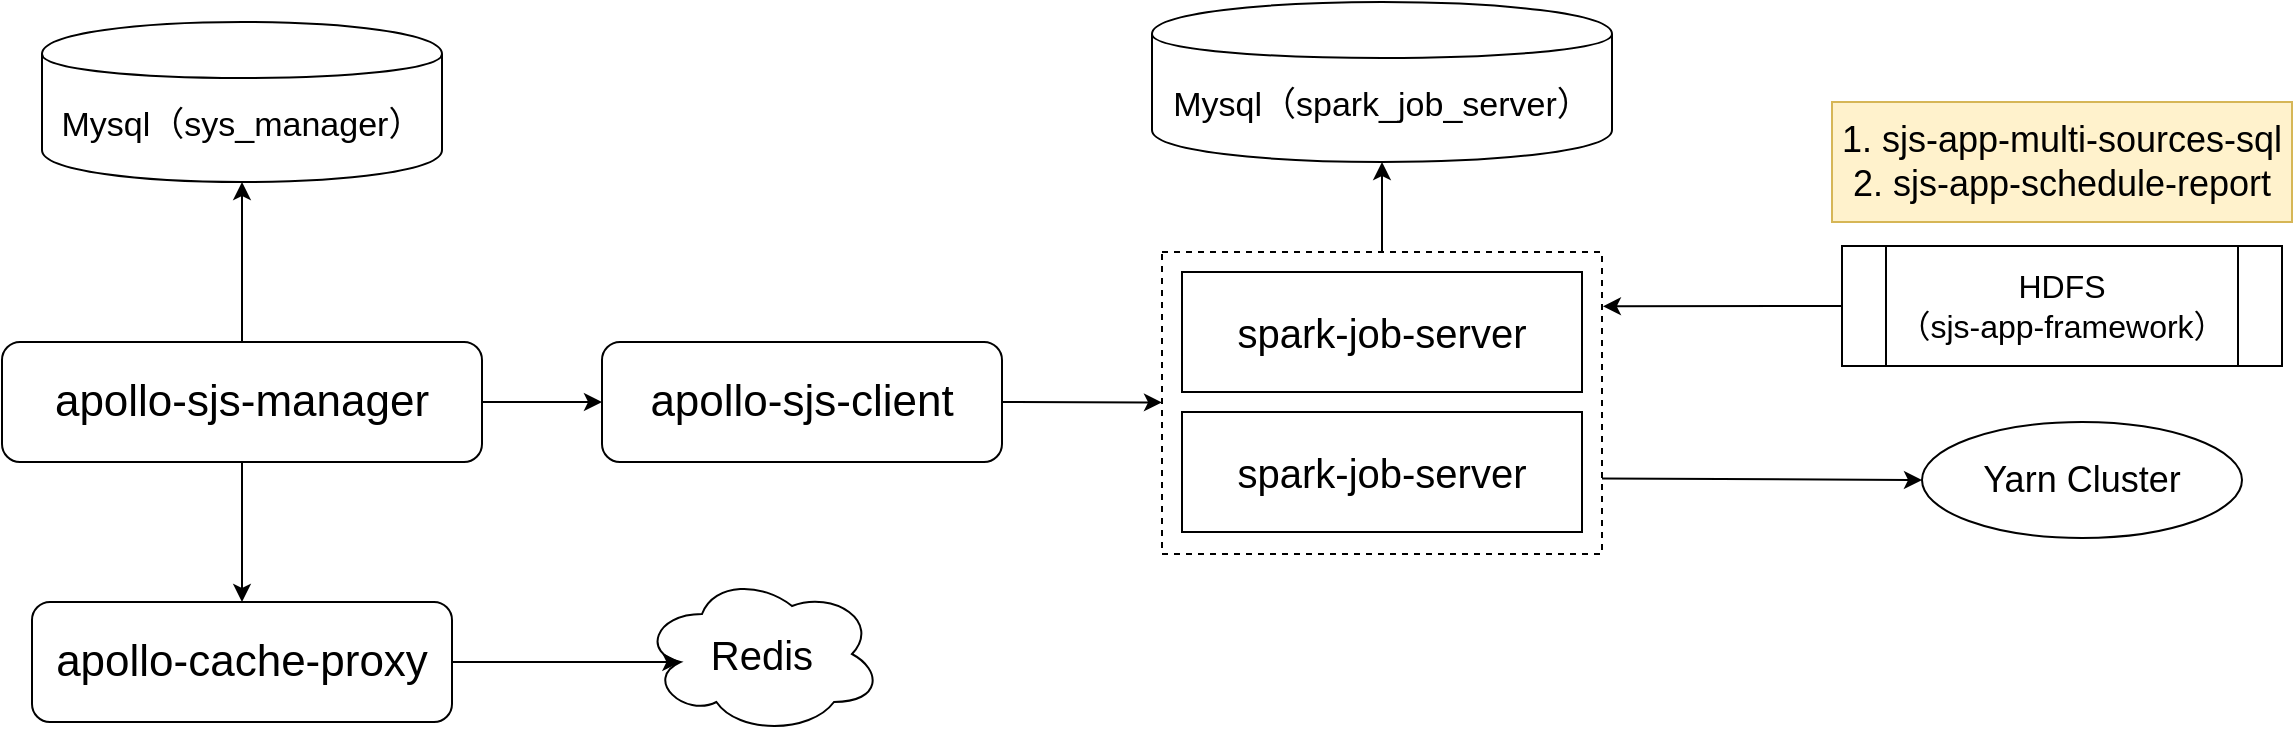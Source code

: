 <mxfile version="12.8.2" type="github"><diagram id="Or4aAMLVj88O0oJk9o6u" name="第 1 页"><mxGraphModel dx="1422" dy="772" grid="1" gridSize="10" guides="1" tooltips="1" connect="1" arrows="1" fold="1" page="1" pageScale="1" pageWidth="3000" pageHeight="2000" math="0" shadow="0"><root><mxCell id="0"/><mxCell id="1" parent="0"/><mxCell id="iIl-OaGfOnOeiOTD3pTd-2" value="&lt;font style=&quot;font-size: 22px&quot;&gt;apollo-sjs-manager&lt;/font&gt;" style="rounded=1;whiteSpace=wrap;html=1;" vertex="1" parent="1"><mxGeometry x="200" y="350" width="240" height="60" as="geometry"/></mxCell><mxCell id="iIl-OaGfOnOeiOTD3pTd-3" value="&lt;font style=&quot;font-size: 17px&quot;&gt;Mysql（sys_manager）&lt;/font&gt;" style="shape=cylinder;whiteSpace=wrap;html=1;boundedLbl=1;backgroundOutline=1;" vertex="1" parent="1"><mxGeometry x="220" y="190" width="200" height="80" as="geometry"/></mxCell><mxCell id="iIl-OaGfOnOeiOTD3pTd-4" value="" style="endArrow=classic;html=1;exitX=0.5;exitY=0;exitDx=0;exitDy=0;entryX=0.5;entryY=1;entryDx=0;entryDy=0;" edge="1" parent="1" source="iIl-OaGfOnOeiOTD3pTd-2" target="iIl-OaGfOnOeiOTD3pTd-3"><mxGeometry width="50" height="50" relative="1" as="geometry"><mxPoint x="280" y="480" as="sourcePoint"/><mxPoint x="330" y="430" as="targetPoint"/></mxGeometry></mxCell><mxCell id="iIl-OaGfOnOeiOTD3pTd-5" value="&lt;font style=&quot;font-size: 22px&quot;&gt;apollo-cache-proxy&lt;/font&gt;" style="rounded=1;whiteSpace=wrap;html=1;" vertex="1" parent="1"><mxGeometry x="215" y="480" width="210" height="60" as="geometry"/></mxCell><mxCell id="iIl-OaGfOnOeiOTD3pTd-6" value="" style="endArrow=classic;html=1;exitX=0.5;exitY=1;exitDx=0;exitDy=0;entryX=0.5;entryY=0;entryDx=0;entryDy=0;" edge="1" parent="1" source="iIl-OaGfOnOeiOTD3pTd-2" target="iIl-OaGfOnOeiOTD3pTd-5"><mxGeometry width="50" height="50" relative="1" as="geometry"><mxPoint x="500" y="470" as="sourcePoint"/><mxPoint x="550" y="420" as="targetPoint"/></mxGeometry></mxCell><mxCell id="iIl-OaGfOnOeiOTD3pTd-7" value="&lt;font style=&quot;font-size: 20px&quot;&gt;Redis&lt;/font&gt;" style="ellipse;shape=cloud;whiteSpace=wrap;html=1;" vertex="1" parent="1"><mxGeometry x="520" y="466" width="120" height="80" as="geometry"/></mxCell><mxCell id="iIl-OaGfOnOeiOTD3pTd-8" value="" style="endArrow=classic;html=1;exitX=1;exitY=0.5;exitDx=0;exitDy=0;entryX=0.16;entryY=0.55;entryDx=0;entryDy=0;entryPerimeter=0;" edge="1" parent="1" source="iIl-OaGfOnOeiOTD3pTd-5" target="iIl-OaGfOnOeiOTD3pTd-7"><mxGeometry width="50" height="50" relative="1" as="geometry"><mxPoint x="660" y="620" as="sourcePoint"/><mxPoint x="710" y="570" as="targetPoint"/></mxGeometry></mxCell><mxCell id="iIl-OaGfOnOeiOTD3pTd-9" value="&lt;font style=&quot;font-size: 22px&quot;&gt;apollo-sjs-client&lt;/font&gt;" style="rounded=1;whiteSpace=wrap;html=1;" vertex="1" parent="1"><mxGeometry x="500" y="350" width="200" height="60" as="geometry"/></mxCell><mxCell id="iIl-OaGfOnOeiOTD3pTd-14" value="" style="group" vertex="1" connectable="0" parent="1"><mxGeometry x="780" y="305" width="220" height="150" as="geometry"/></mxCell><mxCell id="iIl-OaGfOnOeiOTD3pTd-13" value="" style="rounded=0;whiteSpace=wrap;html=1;fillColor=none;dashed=1;" vertex="1" parent="iIl-OaGfOnOeiOTD3pTd-14"><mxGeometry width="220" height="151" as="geometry"/></mxCell><mxCell id="iIl-OaGfOnOeiOTD3pTd-11" value="&lt;font style=&quot;font-size: 20px&quot;&gt;spark-job-server&lt;/font&gt;" style="rounded=0;whiteSpace=wrap;html=1;" vertex="1" parent="iIl-OaGfOnOeiOTD3pTd-14"><mxGeometry x="10" y="10" width="200" height="60" as="geometry"/></mxCell><mxCell id="iIl-OaGfOnOeiOTD3pTd-12" value="&lt;font style=&quot;font-size: 20px&quot;&gt;spark-job-server&lt;/font&gt;" style="rounded=0;whiteSpace=wrap;html=1;" vertex="1" parent="iIl-OaGfOnOeiOTD3pTd-14"><mxGeometry x="10" y="80" width="200" height="60" as="geometry"/></mxCell><mxCell id="iIl-OaGfOnOeiOTD3pTd-15" value="" style="endArrow=classic;html=1;exitX=1;exitY=0.5;exitDx=0;exitDy=0;entryX=0;entryY=0.5;entryDx=0;entryDy=0;" edge="1" parent="1" source="iIl-OaGfOnOeiOTD3pTd-2" target="iIl-OaGfOnOeiOTD3pTd-9"><mxGeometry width="50" height="50" relative="1" as="geometry"><mxPoint x="450" y="470" as="sourcePoint"/><mxPoint x="500" y="420" as="targetPoint"/></mxGeometry></mxCell><mxCell id="iIl-OaGfOnOeiOTD3pTd-16" value="" style="endArrow=classic;html=1;exitX=1;exitY=0.5;exitDx=0;exitDy=0;" edge="1" parent="1" source="iIl-OaGfOnOeiOTD3pTd-9" target="iIl-OaGfOnOeiOTD3pTd-13"><mxGeometry width="50" height="50" relative="1" as="geometry"><mxPoint x="730" y="510" as="sourcePoint"/><mxPoint x="780" y="460" as="targetPoint"/></mxGeometry></mxCell><mxCell id="iIl-OaGfOnOeiOTD3pTd-17" value="&lt;font style=&quot;font-size: 17px&quot;&gt;Mysql（spark_job_server）&lt;/font&gt;" style="shape=cylinder;whiteSpace=wrap;html=1;boundedLbl=1;backgroundOutline=1;" vertex="1" parent="1"><mxGeometry x="775" y="180" width="230" height="80" as="geometry"/></mxCell><mxCell id="iIl-OaGfOnOeiOTD3pTd-19" value="" style="endArrow=classic;html=1;exitX=0.5;exitY=0;exitDx=0;exitDy=0;entryX=0.5;entryY=1;entryDx=0;entryDy=0;" edge="1" parent="1" source="iIl-OaGfOnOeiOTD3pTd-13" target="iIl-OaGfOnOeiOTD3pTd-17"><mxGeometry width="50" height="50" relative="1" as="geometry"><mxPoint x="900" y="550" as="sourcePoint"/><mxPoint x="950" y="500" as="targetPoint"/></mxGeometry></mxCell><mxCell id="iIl-OaGfOnOeiOTD3pTd-20" value="&lt;font style=&quot;font-size: 16px&quot;&gt;HDFS&lt;br&gt;（sjs-app-framework）&lt;/font&gt;" style="shape=process;whiteSpace=wrap;html=1;backgroundOutline=1;fillColor=none;" vertex="1" parent="1"><mxGeometry x="1120" y="302" width="220" height="60" as="geometry"/></mxCell><mxCell id="iIl-OaGfOnOeiOTD3pTd-21" value="" style="endArrow=classic;html=1;exitX=0;exitY=0.5;exitDx=0;exitDy=0;entryX=1.002;entryY=0.18;entryDx=0;entryDy=0;entryPerimeter=0;" edge="1" parent="1" source="iIl-OaGfOnOeiOTD3pTd-20" target="iIl-OaGfOnOeiOTD3pTd-13"><mxGeometry width="50" height="50" relative="1" as="geometry"><mxPoint x="1250" y="510" as="sourcePoint"/><mxPoint x="1300" y="460" as="targetPoint"/></mxGeometry></mxCell><mxCell id="iIl-OaGfOnOeiOTD3pTd-22" value="&lt;font style=&quot;font-size: 18px&quot;&gt;Yarn Cluster&lt;/font&gt;" style="ellipse;whiteSpace=wrap;html=1;fillColor=none;" vertex="1" parent="1"><mxGeometry x="1160" y="390" width="160" height="58" as="geometry"/></mxCell><mxCell id="iIl-OaGfOnOeiOTD3pTd-23" value="" style="endArrow=classic;html=1;exitX=1;exitY=0.75;exitDx=0;exitDy=0;entryX=0;entryY=0.5;entryDx=0;entryDy=0;" edge="1" parent="1" source="iIl-OaGfOnOeiOTD3pTd-13" target="iIl-OaGfOnOeiOTD3pTd-22"><mxGeometry width="50" height="50" relative="1" as="geometry"><mxPoint x="1030" y="500" as="sourcePoint"/><mxPoint x="1080" y="450" as="targetPoint"/></mxGeometry></mxCell><mxCell id="iIl-OaGfOnOeiOTD3pTd-24" value="&lt;font style=&quot;font-size: 18px&quot;&gt;1.&amp;nbsp;sjs-app-multi-sources-sql&lt;br&gt;2.&amp;nbsp;sjs-app-schedule-report&lt;/font&gt;" style="text;html=1;strokeColor=#d6b656;fillColor=#fff2cc;align=center;verticalAlign=middle;whiteSpace=wrap;rounded=0;" vertex="1" parent="1"><mxGeometry x="1115" y="230" width="230" height="60" as="geometry"/></mxCell></root></mxGraphModel></diagram></mxfile>
